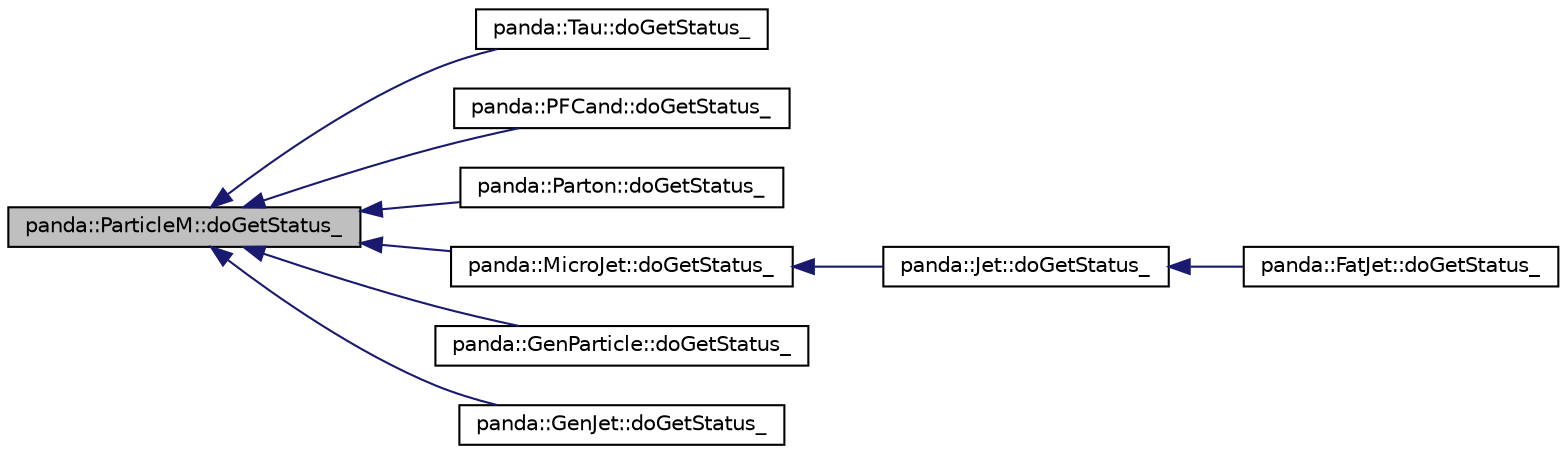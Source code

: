 digraph G
{
  edge [fontname="Helvetica",fontsize="10",labelfontname="Helvetica",labelfontsize="10"];
  node [fontname="Helvetica",fontsize="10",shape=record];
  rankdir=LR;
  Node1 [label="panda::ParticleM::doGetStatus_",height=0.2,width=0.4,color="black", fillcolor="grey75", style="filled" fontcolor="black"];
  Node1 -> Node2 [dir=back,color="midnightblue",fontsize="10",style="solid"];
  Node2 [label="panda::Tau::doGetStatus_",height=0.2,width=0.4,color="black", fillcolor="white", style="filled",URL="$classpanda_1_1Tau.html#ad81f7bd9caddfbc5773bd20f5f4a227f"];
  Node1 -> Node3 [dir=back,color="midnightblue",fontsize="10",style="solid"];
  Node3 [label="panda::PFCand::doGetStatus_",height=0.2,width=0.4,color="black", fillcolor="white", style="filled",URL="$classpanda_1_1PFCand.html#a3567f5259663a227698b6e27cc340cb4"];
  Node1 -> Node4 [dir=back,color="midnightblue",fontsize="10",style="solid"];
  Node4 [label="panda::Parton::doGetStatus_",height=0.2,width=0.4,color="black", fillcolor="white", style="filled",URL="$classpanda_1_1Parton.html#ab3709c6ae8b88560326291d4d1598c6b"];
  Node1 -> Node5 [dir=back,color="midnightblue",fontsize="10",style="solid"];
  Node5 [label="panda::MicroJet::doGetStatus_",height=0.2,width=0.4,color="black", fillcolor="white", style="filled",URL="$classpanda_1_1MicroJet.html#a2055608524fe0bb8e4fae8ef78e3333e"];
  Node5 -> Node6 [dir=back,color="midnightblue",fontsize="10",style="solid"];
  Node6 [label="panda::Jet::doGetStatus_",height=0.2,width=0.4,color="black", fillcolor="white", style="filled",URL="$classpanda_1_1Jet.html#a4ecbac39b42fe464f6346711aed38aba"];
  Node6 -> Node7 [dir=back,color="midnightblue",fontsize="10",style="solid"];
  Node7 [label="panda::FatJet::doGetStatus_",height=0.2,width=0.4,color="black", fillcolor="white", style="filled",URL="$classpanda_1_1FatJet.html#a96835f1d5e56985c033cc73029dccef0"];
  Node1 -> Node8 [dir=back,color="midnightblue",fontsize="10",style="solid"];
  Node8 [label="panda::GenParticle::doGetStatus_",height=0.2,width=0.4,color="black", fillcolor="white", style="filled",URL="$classpanda_1_1GenParticle.html#a117dbbc192b9795838cbfbc75f0eceb8"];
  Node1 -> Node9 [dir=back,color="midnightblue",fontsize="10",style="solid"];
  Node9 [label="panda::GenJet::doGetStatus_",height=0.2,width=0.4,color="black", fillcolor="white", style="filled",URL="$classpanda_1_1GenJet.html#a5f514a9289d97bd7b6b8731323143269"];
}
